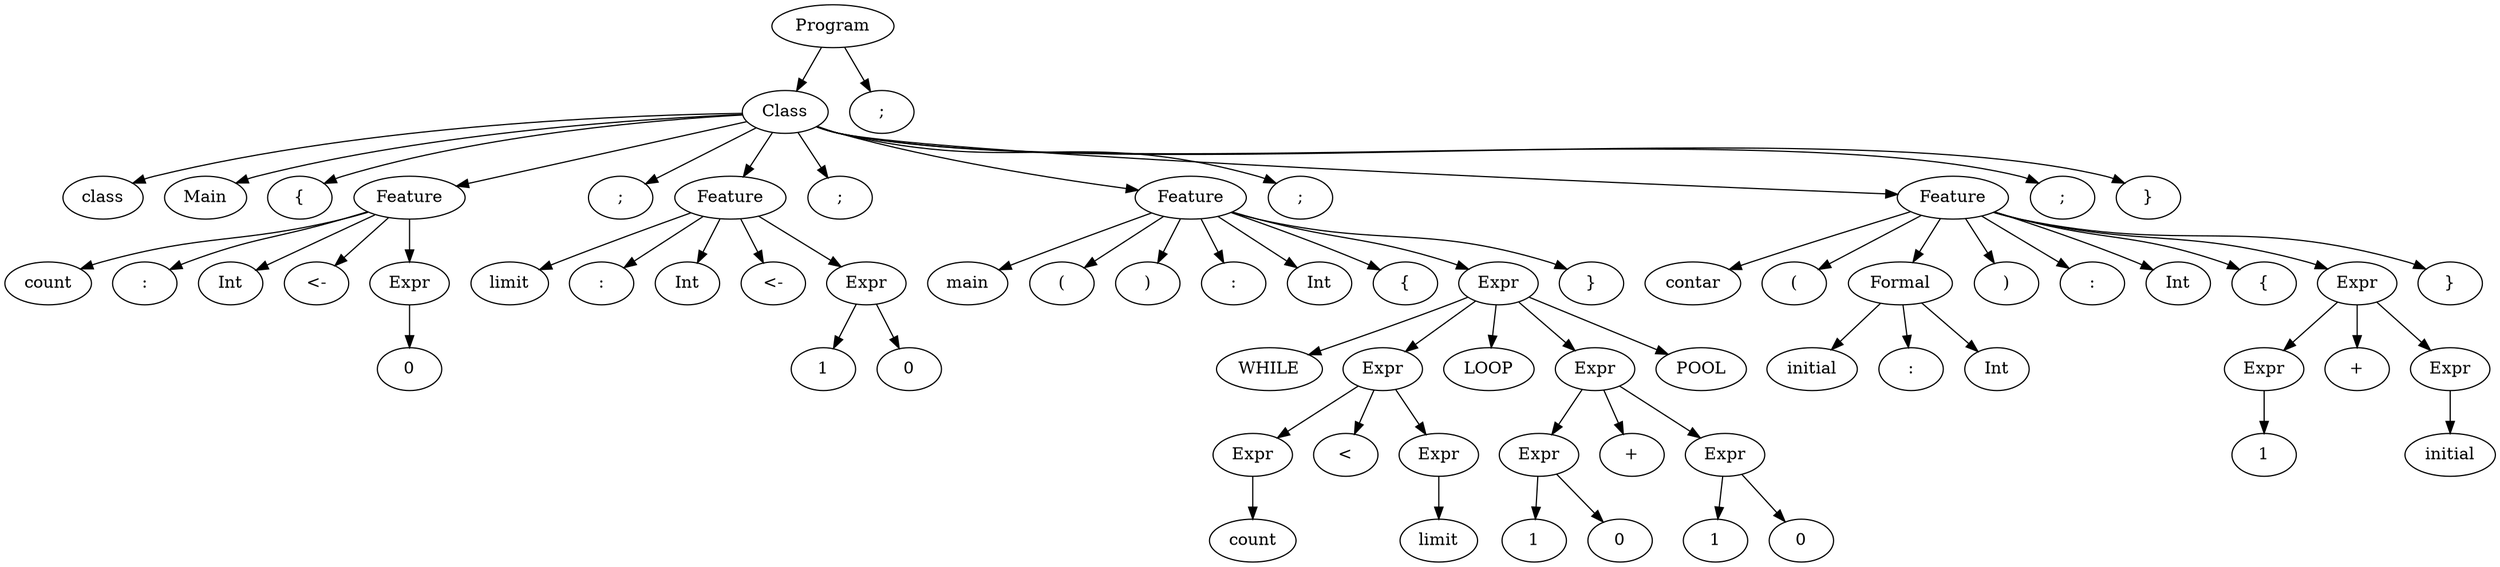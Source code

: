 digraph {
	0 [label=Program]
	0 -> 1
	1 [label=Class]
	1 -> 2
	2 [label=class]
	1 -> 3
	3 [label=Main]
	1 -> 4
	4 [label="{"]
	1 -> 5
	5 [label=Feature]
	5 -> 6
	6 [label=count]
	5 -> 7
	7 [label=":"]
	5 -> 8
	8 [label=Int]
	5 -> 9
	9 [label="<-"]
	5 -> 10
	10 [label=Expr]
	10 -> 11
	11 [label=0]
	1 -> 12
	12 [label=";"]
	1 -> 13
	13 [label=Feature]
	13 -> 14
	14 [label=limit]
	13 -> 15
	15 [label=":"]
	13 -> 16
	16 [label=Int]
	13 -> 17
	17 [label="<-"]
	13 -> 18
	18 [label=Expr]
	18 -> 19
	19 [label=1]
	18 -> 20
	20 [label=0]
	1 -> 21
	21 [label=";"]
	1 -> 22
	22 [label=Feature]
	22 -> 23
	23 [label=main]
	22 -> 24
	24 [label="("]
	22 -> 25
	25 [label=")"]
	22 -> 26
	26 [label=":"]
	22 -> 27
	27 [label=Int]
	22 -> 28
	28 [label="{"]
	22 -> 29
	29 [label=Expr]
	29 -> 30
	30 [label=WHILE]
	29 -> 31
	31 [label=Expr]
	31 -> 32
	32 [label=Expr]
	32 -> 33
	33 [label=count]
	31 -> 34
	34 [label="<"]
	31 -> 35
	35 [label=Expr]
	35 -> 36
	36 [label=limit]
	29 -> 37
	37 [label=LOOP]
	29 -> 38
	38 [label=Expr]
	38 -> 39
	39 [label=Expr]
	39 -> 40
	40 [label=1]
	39 -> 41
	41 [label=0]
	38 -> 42
	42 [label="+"]
	38 -> 43
	43 [label=Expr]
	43 -> 44
	44 [label=1]
	43 -> 45
	45 [label=0]
	29 -> 46
	46 [label=POOL]
	22 -> 47
	47 [label="}"]
	1 -> 48
	48 [label=";"]
	1 -> 49
	49 [label=Feature]
	49 -> 50
	50 [label=contar]
	49 -> 51
	51 [label="("]
	49 -> 52
	52 [label=Formal]
	52 -> 53
	53 [label=initial]
	52 -> 54
	54 [label=":"]
	52 -> 55
	55 [label=Int]
	49 -> 56
	56 [label=")"]
	49 -> 57
	57 [label=":"]
	49 -> 58
	58 [label=Int]
	49 -> 59
	59 [label="{"]
	49 -> 60
	60 [label=Expr]
	60 -> 61
	61 [label=Expr]
	61 -> 62
	62 [label=1]
	60 -> 63
	63 [label="+"]
	60 -> 64
	64 [label=Expr]
	64 -> 65
	65 [label=initial]
	49 -> 66
	66 [label="}"]
	1 -> 67
	67 [label=";"]
	1 -> 68
	68 [label="}"]
	0 -> 69
	69 [label=";"]
}

